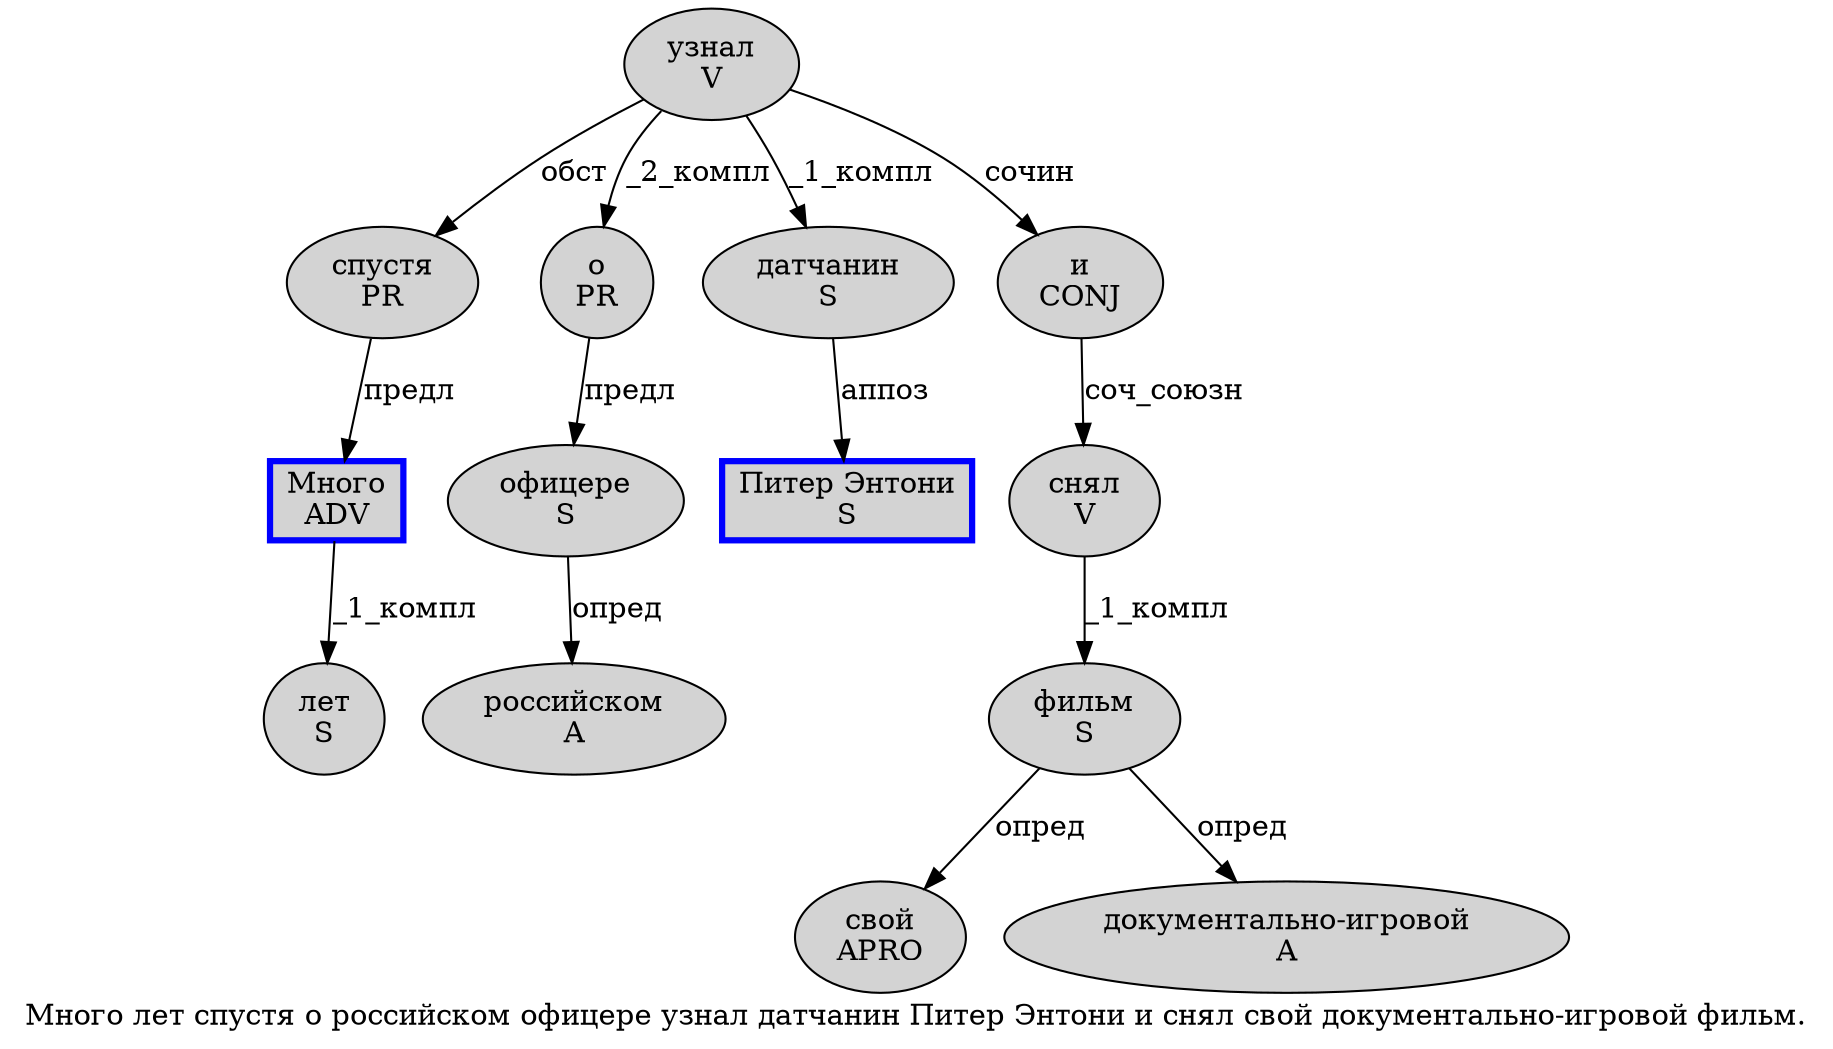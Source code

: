 digraph SENTENCE_1568 {
	graph [label="Много лет спустя о российском офицере узнал датчанин Питер Энтони и снял свой документально-игровой фильм."]
	node [style=filled]
		0 [label="Много
ADV" color=blue fillcolor=lightgray penwidth=3 shape=box]
		1 [label="лет
S" color="" fillcolor=lightgray penwidth=1 shape=ellipse]
		2 [label="спустя
PR" color="" fillcolor=lightgray penwidth=1 shape=ellipse]
		3 [label="о
PR" color="" fillcolor=lightgray penwidth=1 shape=ellipse]
		4 [label="российском
A" color="" fillcolor=lightgray penwidth=1 shape=ellipse]
		5 [label="офицере
S" color="" fillcolor=lightgray penwidth=1 shape=ellipse]
		6 [label="узнал
V" color="" fillcolor=lightgray penwidth=1 shape=ellipse]
		7 [label="датчанин
S" color="" fillcolor=lightgray penwidth=1 shape=ellipse]
		8 [label="Питер Энтони
S" color=blue fillcolor=lightgray penwidth=3 shape=box]
		9 [label="и
CONJ" color="" fillcolor=lightgray penwidth=1 shape=ellipse]
		10 [label="снял
V" color="" fillcolor=lightgray penwidth=1 shape=ellipse]
		11 [label="свой
APRO" color="" fillcolor=lightgray penwidth=1 shape=ellipse]
		12 [label="документально-игровой
A" color="" fillcolor=lightgray penwidth=1 shape=ellipse]
		13 [label="фильм
S" color="" fillcolor=lightgray penwidth=1 shape=ellipse]
			0 -> 1 [label="_1_компл"]
			3 -> 5 [label="предл"]
			9 -> 10 [label="соч_союзн"]
			5 -> 4 [label="опред"]
			2 -> 0 [label="предл"]
			13 -> 11 [label="опред"]
			13 -> 12 [label="опред"]
			6 -> 2 [label="обст"]
			6 -> 3 [label="_2_компл"]
			6 -> 7 [label="_1_компл"]
			6 -> 9 [label="сочин"]
			10 -> 13 [label="_1_компл"]
			7 -> 8 [label="аппоз"]
}
